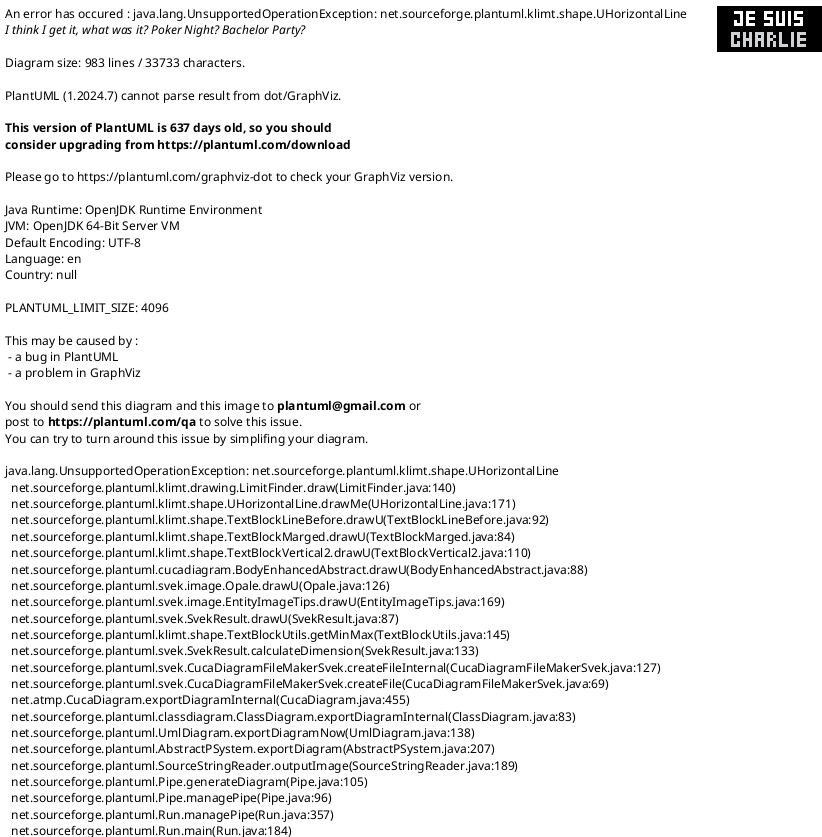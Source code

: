 @startuml
class com.example.vetcalls.obj.NotificationHelper {
- {static} String CHANNEL_ID
- {static} String CHANNEL_NAME
- Context context
+ <<Create>> NotificationHelper(Context)
- void createNotificationChannel()
+ void scheduleNotification(Context,String,String,long)
- void openExactAlarmSettings(Context)
+ void cancelNotification(Context,int)
}

note left of com.example.vetcalls.obj.NotificationHelper::createNotificationChannel()
 יצירת ערוץ התראות (לאנדרואיד 8 ומעלה)
end note
note right of com.example.vetcalls.obj.NotificationHelper::openExactAlarmSettings(Context)
 פתיחת הגדרות הרשאות התראות
end note
note left of com.example.vetcalls.obj.NotificationHelper::cancelNotification(Context,int)
 ביטול התראה שתוזמנה
end note

class com.example.vetcalls.obj.Veterinarian {
+ String fullName
+ String clinicAddress
+ String workHoursFirstPart
+ String workHoursSecondPart
+ String workHoursThirdPart
+ String profileImageUrl
+ String email
+ String phoneNumber
+ boolean isVet
+ String uid
+ <<Create>> Veterinarian()
+ <<Create>> Veterinarian(String,String,String,String,String,String,String,String,boolean,String)
}


class com.example.vetcalls.obj.MessageViewHolder {
+ LinearLayout messageContainer
+ LinearLayout messageBubble
+ TextView textMessage
+ ImageView imageMessage
+ VideoView videoMessage
+ TextView messageTime
+ TextView dateHeader
+ <<Create>> MessageViewHolder(View)
}


class com.example.vetcalls.activities.LoginActivity {
- FirebaseAuth firebaseAuth
- SharedPreferences sharedPreferences
# void onCreate(Bundle)
- void checkUserType(String)
- void createUserDocument(String)
}


class com.example.vetcalls.obj.Appointment {
+ String id
+ String date
+ String startTime
+ String endTime
+ String type
+ String dogId
+ String dogName
+ String vetId
+ String vetName
+ String ownerId
+ boolean isCompleted
+ String notes
+ com.google.firebase.Timestamp reminder1
+ com.google.firebase.Timestamp reminder2
+ <<Create>> Appointment()
+ <<Create>> Appointment(String,String,String,String,String,String,String,String,String,String,boolean,String,com.google.firebase.Timestamp,com.google.firebase.Timestamp)
+ <<Create>> Appointment(String,String,String,String)
}


class com.example.vetcalls.usersFragment.HomeFragment {
- {static} String TAG
- TextView bioTextView
- ImageView profilePic
- RecyclerView dogRecyclerView
- DogProfileAdapter adapter
- List<DogProfile> dogList
- SharedPreferences sharedPreferences
- DogProfile currentDogProfile
+ View onCreateView(LayoutInflater,ViewGroup,Bundle)
- void initializeUiComponents(View)
- void setupButtons(View)
- Bundle createEditProfileArgs()
- void launchEditProfileFragment(Bundle)
- void setupRecyclerView(View)
- void setupFragmentResultListener()
- DogProfile createDogFromBundle(Bundle)
- void updateDogInList(DogProfile)
- void saveDogToPreferences(DogProfile)
- void saveDogsListToPreferences(List<DogProfile>)
- List<DogProfile> loadDogsListFromPreferences()
- void showDeleteAccountDialog()
- void loadProfileImage(ImageView,String)
- String getBestImageUrl(String)
- void clearTopProfileDisplay()
- void loadAllDogProfilesFromFirestore()
- void loadDogsFromDogProfiles(List<String>)
- void incrementCounterAndCheckCompletion(int[],int,List<DogProfile>)
- boolean isDuplicate(List<DogProfile>,DogProfile)
- void markAsCurrentIfNeeded(DogProfile)
- void organizeDogsAndUpdateUI()
- void ensureCurrentDogIsSet()
- List<DogProfile> createFilteredList()
- void updateDogDisplay(DogProfile)
- String createBioText(DogProfile)
- void addIfNotEmpty(StringBuilder,String,String,String)
- DogProfile createDogProfileFromDocument(DocumentSnapshot)
- String extractStringOrNumber(DocumentSnapshot,String,String)
+ void onDogClick(int)
+ void onResume()
- void updateFromPreferences()
}

note left of com.example.vetcalls.usersFragment.HomeFragment::saveDogsListToPreferences(List<DogProfile>)
 שמירת רשימת הכלבים המלאה לזיכרון המקומי
end note
note right of com.example.vetcalls.usersFragment.HomeFragment::loadDogsListFromPreferences()
 טעינת רשימת הכלבים מהזיכרון המקומי
end note
note left of com.example.vetcalls.usersFragment.HomeFragment::showDeleteAccountDialog()
 Show confirmation dialog for account deletion
end note
note right of com.example.vetcalls.usersFragment.HomeFragment::loadProfileImage(ImageView,String)
 Helper method to load profile image
end note
note left of com.example.vetcalls.usersFragment.HomeFragment::getBestImageUrl(String)
 Helper method to get best available image URL
end note
note right of com.example.vetcalls.usersFragment.HomeFragment::clearTopProfileDisplay()
 Clear top profile display
end note
note left of com.example.vetcalls.usersFragment.HomeFragment::loadAllDogProfilesFromFirestore()
 Load all dog profiles from Firestore
end note
note right of com.example.vetcalls.usersFragment.HomeFragment::loadDogsFromDogProfiles(List<String>)
 Load dogs from DogProfiles collection
end note
note left of com.example.vetcalls.usersFragment.HomeFragment::organizeDogsAndUpdateUI()
 Organize dogs and update UI
end note
note right of com.example.vetcalls.usersFragment.HomeFragment::updateDogDisplay(DogProfile)
 Update dog display in the top section
end note
note left of com.example.vetcalls.usersFragment.HomeFragment::createDogProfileFromDocument(DocumentSnapshot)
 Create dog profile from document
end note
note right of com.example.vetcalls.usersFragment.HomeFragment::onDogClick(int)
 Handle dog click in RecyclerView
end note
note left of com.example.vetcalls.usersFragment.HomeFragment::onResume()
 Handle resume event
end note
note right of com.example.vetcalls.usersFragment.HomeFragment::updateFromPreferences()
 Update UI from SharedPreferences
end note

class com.example.vetcalls.ExampleUnitTest {
+ void addition_isCorrect()
}
note top of com.example.vetcalls.ExampleUnitTest

 * Example local unit test, which will execute on the development machine (host).
 *
 * @see <a href="http://d.android.com/tools/testing">Testing documentation</a>
 
end note


class com.example.vetcalls.obj.BootReceiver {
+ void onReceive(Context,Intent)
}

class com.example.vetcalls.activities.SignUpActivity {
- EditText emailEditText
- {static} Pattern EMAIL_PATTERN
# void onCreate(Bundle)
- boolean isValidEmail(String)
}
note left of com.example.vetcalls.activities.SignUpActivity::EMAIL_PATTERN
 ביטוי רגולרי לבדיקת פורמט אימייל תקין (כולל דומיין)
end note


class com.example.vetcalls.obj.ChatViewHolder {
+ ImageView image
+ TextView name
+ <<Create>> ChatViewHolder(View)
}


class com.example.vetcalls.usersFragment.AppointmentViewHolder {
~ TextView dateTextView
+ <<Create>> AppointmentViewHolder(View)
}


class com.example.vetcalls.ExampleInstrumentedTest {
+ void useAppContext()
}
note top of com.example.vetcalls.ExampleInstrumentedTest

 * Instrumented test, which will execute on an Android device.
 *
 * @see <a href="http://d.android.com/tools/testing">Testing documentation</a>
 
end note


class com.example.vetcalls.obj.MessageAdapter {
- Context context
- ArrayList<Message> messageList
- String currentUserId
- SimpleDateFormat timeFormat
- SimpleDateFormat dateFormat
+ <<Create>> MessageAdapter(Context,ArrayList<Message>,String)
+ MessageViewHolder onCreateViewHolder(ViewGroup,int)
+ void onBindViewHolder(MessageViewHolder,int)
- boolean isSameDay(Date,Date)
- String getDateHeader(Date)
+ int getItemCount()
- void showFullScreenMedia(String,String)
}


class com.example.vetcalls.activities.HomeActivity {
# void onCreate(Bundle)
}

class com.example.vetcalls.activities.ForgotPasswordActivity {
- EditText emailInput
- Button submitButton
- FirebaseAuth firebaseAuth
- DatabaseReference databaseReference
# void onCreate(Bundle)
- void handlePasswordReset()
}


class com.example.vetcalls.usersFragment.ChatFragment {
- {static} String TAG
- RecyclerView recyclerView
- FloatingActionButton startChatFab
- FirebaseFirestore db
- FirebaseAuth auth
- ChatPreviewAdapter adapter
- List<ChatPreview> chatList
- boolean isVet
+ <<Create>> ChatFragment()
+ void onCreate(Bundle)
+ View onCreateView(LayoutInflater,ViewGroup,Bundle)
+ void onResume()
- void updateAdapterUserType()
- void openChatFragment(ChatPreview)
- void loadChatList()
- void openNewChatDialog()
- void showSelectionDialog(List<String>,Map<String,String>)
- void createNewChat(String,String)
- void proceedWithChatCreation(String,String,String)
- void saveChatToFirestore(String,String,String,String,String,String,String)
- void createChatDocument(String,Map<String,Object>)
+ {static} void initializeUserChats(String,boolean,FirebaseFirestore)
}
note left of com.example.vetcalls.usersFragment.ChatFragment::isVet
 יקבע לפי סוג המשתמש
end note

note left of com.example.vetcalls.usersFragment.ChatFragment::initializeUserChats(String,boolean,FirebaseFirestore)
 מתודה לקריאה כאשר המשתמש מתחבר לאתחול קולקשיין הצ'אטים שלו
end note

class com.example.vetcalls.obj.ChatPreviewAdapter {
- List<ChatPreview> chatList
- OnChatClickListener listener
+ <<Create>> ChatPreviewAdapter(List<ChatPreview>,OnChatClickListener)
+ ChatViewHolder onCreateViewHolder(ViewGroup,int)
+ void onBindViewHolder(ChatViewHolder,int)
+ int getItemCount()
}


interface com.example.vetcalls.obj.ChatPreviewAdapter$OnChatClickListener {
~ void onChatClick(ChatPreview)
}

class com.example.vetcalls.activities.SignUpPasswordActivity {
- EditText passwordEditText
- Switch vetSwitch
- FirebaseAuth firebaseAuth
# void onCreate(Bundle)
- boolean isValidPassword(String)
}


class com.example.vetcalls.usersFragment.ChatMessageFragment {
- {static} String TAG
- {static} String ARG_CHAT_ID
- {static} String ARG_RECIPIENT_NAME
- {static} String ARG_RECIPIENT_IMAGE
- {static} String ARG_IS_VET
- ImageView recipientImage
- TextView recipientName
- RecyclerView messagesRecyclerView
- EditText messageInput
- FloatingActionButton sendButton
- ImageButton attachButton
- FirebaseFirestore db
- FirebaseAuth auth
- String chatId
- String recipientDisplayName
- String recipientImageUrl
- String currentUserId
- ArrayList<Message> messageList
- MessageAdapter messageAdapter
- boolean isVet
- FrameLayout mediaPreviewLayout
- ImageView imagePreview
- VideoView videoPreview
- ImageButton closeMediaButton
- Uri selectedMediaUri
- String selectedMediaType
- {static} int REQUEST_IMAGE_PICK
- {static} int REQUEST_VIDEO_PICK
- {static} int REQUEST_CAMERA
+ {static} ChatMessageFragment newInstance(String,String,String,boolean)
+ void onCreate(Bundle)
+ View onCreateView(LayoutInflater,ViewGroup,Bundle)
+ void onViewCreated(View,Bundle)
- void listenForMessages()
- void sendMessage()
- void sendNotification(String)
- void showAttachmentOptions()
+ void onActivityResult(int,int,Intent)
- void showMediaPreview()
- Uri getImageUri(Context,Bitmap)
- void sendMediaMessage()
}
note left of com.example.vetcalls.usersFragment.ChatMessageFragment::mediaPreviewLayout
 --- משתנים למדיה ---
end note
note right of com.example.vetcalls.usersFragment.ChatMessageFragment::selectedMediaType
 "image" / "video"
end note


class com.example.vetcalls.obj.DogProfile {
+ String dogId
+ String name
+ String age
+ String bio
+ String profileImageUrl
+ String race
+ String birthday
+ String weight
+ String allergies
+ String vaccines
+ String ownerId
+ String vetId
+ String vetName
+ long lastVetChange
+ long lastUpdated
+ boolean isCurrent
+ <<Create>> DogProfile()
+ String toString()
+ boolean equals(Object)
+ int hashCode()
+ String getId()
+ void setCurrent(boolean)
}
note top of com.example.vetcalls.obj.DogProfile

 * מחלקה המייצגת פרופיל של כלב באפליקציה
 
end note

note left of com.example.vetcalls.obj.DogProfile::age
 נשמר כ-String אבל יכול להיות גם Long בפיירסטור
end note


class com.example.vetcalls.vetFragment.VetHomeFragment {
- ImageView vetProfileImage
- TextView vetFullName
- Button editProfileButton
- FirebaseFirestore db
- FirebaseAuth auth
- SharedPreferences sharedPreferences
- {static} String TAG
+ View onCreateView(LayoutInflater,ViewGroup,Bundle)
+ void onResume()
+ void updateProfileView()
- void loadVetProfileFromServer()
- String extractStringOrNumber(DocumentSnapshot,String,String)
- void updateUIWithProfileData(Map<String,Object>)
- void loadProfileImage(String)
- String getBestImageUrl(String)
- void saveVetProfileToSharedPreferences(Map<String,Object>)
- void loadVetProfileFromSharedPreferences()
- void openEditProfileFragment()
}

note left of com.example.vetcalls.vetFragment.VetHomeFragment::updateProfileView()

     * שיטה חדשה - מעדכנת את תצוגת הפרופיל מיד
     * שיטה זו נקראת מ-EditVetProfileFragment כאשר משתמש שומר שינויים
     
end note
note right of com.example.vetcalls.vetFragment.VetHomeFragment::loadProfileImage(String)
 שיטה משופרת לטעינת תמונת פרופיל
end note
note left of com.example.vetcalls.vetFragment.VetHomeFragment::getBestImageUrl(String)
 שיטה לקבלת כתובת התמונה הטובה ביותר
end note
note right of com.example.vetcalls.vetFragment.VetHomeFragment::saveVetProfileToSharedPreferences(Map<String,Object>)
 שמירת נתוני הפרופיל בזיכרון המקומי
end note
note left of com.example.vetcalls.vetFragment.VetHomeFragment::loadVetProfileFromSharedPreferences()
 טעינת נתוני הפרופיל מהזיכרון המקומי
end note

class com.example.vetcalls.usersFragment.AppointmentDetailsFragment {
- {static} String ARG_DATE
- {static} String ARG_TIME
- {static} String ARG_DETAILS
- {static} String ARG_VETERINARIAN
- {static} String ARG_TYPE
- {static} String ARG_APPOINTMENT_ID
- {static} String ARG_DOG_ID
- {static} String ARG_VET_ID
- {static} String ARG_DOG_NAME
+ {static} AppointmentDetailsFragment newInstance(String,String,String,String,String)
+ {static} AppointmentDetailsFragment newInstanceFull(String,String,String,String,String,String,String,String,String)
+ {static} AppointmentDetailsFragment newInstance(String,String,String,String)
+ View onCreateView(LayoutInflater,ViewGroup,Bundle)
- void editAppointment(String,String,String,String)
- void showDeleteConfirmation(String,String,String)
- void deleteAppointment(String,String,String)
- void updateUIWithAppointment(DocumentSnapshot)
- void markAppointmentCompleted(String)
}
note left of com.example.vetcalls.usersFragment.AppointmentDetailsFragment::ARG_APPOINTMENT_ID
 פרמטרים נוספים לעריכה ומחיקה
end note

note left of com.example.vetcalls.usersFragment.AppointmentDetailsFragment::newInstance(String,String,String,String,String)
 מתודה קיימת - תאימות לאחור
end note
note right of com.example.vetcalls.usersFragment.AppointmentDetailsFragment::newInstanceFull(String,String,String,String,String,String,String,String,String)
 מתודה חדשה עם כל הפרטים לעריכה ומחיקה
end note
note left of com.example.vetcalls.usersFragment.AppointmentDetailsFragment::newInstance(String,String,String,String)
 מתודת עזר לתאימות לאחור
end note

class com.example.vetcalls.chat.Message {
- String senderId
- Date timestamp
- String type
- String content
+ <<Create>> Message()
+ <<Create>> Message(String,Date,String,String)
+ String getSenderId()
+ void setSenderId(String)
+ Date getTimestamp()
+ void setTimestamp(Date)
+ String getType()
+ void setType(String)
+ String getContent()
+ void setContent(String)
}
note left of com.example.vetcalls.chat.Message::type
 "text", "image", "video"
end note


class com.example.vetcalls.obj.VetItem {
- String id
+ <<Create>> VetItem(String,String)
+ String getId()
+ String getName()
+ String toString()
}


class com.example.vetcalls.obj.DogProfileViewHolder {
~ ImageView dogImage
~ TextView dogName
- {static} String VIEW_HOLDER_TAG
+ <<Create>> DogProfileViewHolder(View)
}


class com.example.vetcalls.usersFragment.EditProfileFragment {
- {static} String TAG
- EditText editName
- Button saveButton
- ImageView editProfilePic
- SharedPreferences sharedPreferences
- FirebaseFirestore db
- FirebaseAuth auth
- Uri selectedImageUri
- {static} int REQUEST_IMAGE_PICK
- {static} int REQUEST_IMAGE_CAPTURE
- String dogId
- boolean isNewDog
- String downloadUrl
- Spinner vetSpinner
- List<String> vetNames
- Map<String,String> vetNameToId
- String selectedVetId
- String selectedVetName
- long lastVetChange
- String originalVetId
+ View onCreateView(LayoutInflater,ViewGroup,Bundle)
- void loadVetList()
- void loadProfileImage(ImageView,String)
- void clearAllFields()
- void loadDogDataFromFirestore(String)
- void saveProfile()
- String buildBio(String,String,String)
- void finishSaveProcess(String,String,String,String,String,String,String,String)
- String calculateDogAge(String)
- void showImagePickerDialog()
- void pickImageFromGallery()
- void takePhotoWithCamera()
+ void onActivityResult(int,int,Intent)
- Uri getImageUriFromBitmap(Context,Bitmap)
- void uploadImageToFirebase(Uri)
- String extractStringOrNumber(DocumentSnapshot,String,String)
}
note left of com.example.vetcalls.usersFragment.EditProfileFragment::downloadUrl
 Store download URL for the image
end note
note right of com.example.vetcalls.usersFragment.EditProfileFragment::lastVetChange
 Per-dog, loaded from Firestore
end note

note left of com.example.vetcalls.usersFragment.EditProfileFragment::loadProfileImage(ImageView,String)
 פונקציה חדשה לטעינת תמונת פרופיל בצורה אחידה
end note
note right of com.example.vetcalls.usersFragment.EditProfileFragment::clearAllFields()
 Clear all fields
end note
note left of com.example.vetcalls.usersFragment.EditProfileFragment::loadDogDataFromFirestore(String)
 Load dog data from Firestore
end note
note right of com.example.vetcalls.usersFragment.EditProfileFragment::saveProfile()
 Save profile
end note
note left of com.example.vetcalls.usersFragment.EditProfileFragment::buildBio(String,String,String)
 Build bio from data
end note
note right of com.example.vetcalls.usersFragment.EditProfileFragment::finishSaveProcess(String,String,String,String,String,String,String,String)
 Finish save process
end note
note left of com.example.vetcalls.usersFragment.EditProfileFragment::calculateDogAge(String)
 Calculate dog age from birth date
end note
note right of com.example.vetcalls.usersFragment.EditProfileFragment::showImagePickerDialog()
 Open dialog to choose image
end note
note left of com.example.vetcalls.usersFragment.EditProfileFragment::pickImageFromGallery()
 Pick image from gallery
end note
note right of com.example.vetcalls.usersFragment.EditProfileFragment::takePhotoWithCamera()
 Take photo with camera
end note
note left of com.example.vetcalls.usersFragment.EditProfileFragment::onActivityResult(int,int,Intent)
 Handle image selection result
end note
note right of com.example.vetcalls.usersFragment.EditProfileFragment::getImageUriFromBitmap(Context,Bitmap)
 Convert Bitmap to URI
end note
note left of com.example.vetcalls.usersFragment.EditProfileFragment::uploadImageToFirebase(Uri)
 Upload image to Firebase Storage - שיפור הטיפול בתמונה
end note

class com.example.vetcalls.usersFragment.CalendarFragment {
- {static} String TAG
- CalendarView calendarView
- RecyclerView appointmentsRecyclerView
- AppointmentAdapter appointmentAdapter
- List<Map<String,Object>> appointmentList
- FirebaseFirestore db
- boolean isVet
- SharedPreferences sharedPreferences
- String selectedDate
- String userId
- Button addAppointmentButton
+ View onCreateView(LayoutInflater,ViewGroup,Bundle)
- void initViews(View)
- void initData()
- void setupCalendar()
- void setupAddButton()
- void openAddAppointmentFragment()
- void loadAppointments(String)
- void loadVetAppointments(String)
- void loadPatientAppointments(String)
- void updateUI()
- void showEmptyView(String)
- void showAppointmentsView()
- String getTodayDateString()
+ void onResume()
}


class com.example.vetcalls.vetFragment.EditVetProfileFragment {
- {static} String TAG
- {static} int REQUEST_IMAGE_PICK
- {static} int REQUEST_IMAGE_CAPTURE
- {static} int PERMISSIONS_REQUEST_CODE
- ImageView profileImage
- EditText editFullName
- Bitmap selectedImageBitmap
- Uri selectedImageUri
- AlertDialog loadingDialog
- boolean isUploading
- String currentProfileImageUrl
- FirebaseFirestore db
- FirebaseAuth auth
- SharedPreferences sharedPreferences
+ View onCreateView(LayoutInflater,ViewGroup,Bundle)
- void initializeFirebase()
- void initializeUI(View)
- boolean checkPermissions()
- void requestPermissions()
+ void onRequestPermissionsResult(int,String[],int[])
- void loadExistingData()
- void loadProfileImage(String)
- void showImagePickerDialog()
+ void onActivityResult(int,int,Intent)
- Uri getImageUriFromBitmap(Bitmap)
- void saveProfileChanges()
- void updateFirestoreData(Veterinarian)
- void saveBasicDataToSharedPreferences(Veterinarian)
- void uploadProfileImageUsingHelper(Uri,Veterinarian)
- void finishProfileUpdate(Veterinarian)
- void navigateToVetHome()
}
note left of com.example.vetcalls.vetFragment.EditVetProfileFragment::selectedImageUri
 Added to store the URI directly for FirestoreUserHelper
end note
note right of com.example.vetcalls.vetFragment.EditVetProfileFragment::currentProfileImageUrl
 Keep track of current image URL
end note

note left of com.example.vetcalls.vetFragment.EditVetProfileFragment::loadProfileImage(String)
 שיטה משופרת לטעינת תמונת פרופיל
end note
note right of com.example.vetcalls.vetFragment.EditVetProfileFragment::getImageUriFromBitmap(Bitmap)
 Helper method to convert bitmap to URI
end note
note left of com.example.vetcalls.vetFragment.EditVetProfileFragment::uploadProfileImageUsingHelper(Uri,Veterinarian)
 New method using FirestoreUserHelper instead of direct implementation
end note
note right of com.example.vetcalls.vetFragment.EditVetProfileFragment::navigateToVetHome()
 פונקציה חדשה: חזרה ל-VetHomeFragment
end note

class com.example.vetcalls.obj.ChatPreview {
+ String chatId
+ String displayName
+ String imageUrl
+ String lastMessage
+ Date lastMessageTime
+ <<Create>> ChatPreview()
+ <<Create>> ChatPreview(String,String,String)
+ <<Create>> ChatPreview(String,String,String,String,Date)
}


class com.example.vetcalls.usersFragment.AppointmentAdapter {
- List<Map<String,Object>> appointmentList
- FragmentActivity activity
+ <<Create>> AppointmentAdapter(List<Map<String,Object>>,FragmentActivity)
+ AppointmentViewHolder onCreateViewHolder(ViewGroup,int)
+ void onBindViewHolder(AppointmentViewHolder,int)
+ int getItemCount()
+ void updateAppointments(List<Map<String,Object>>)
}

note left of com.example.vetcalls.usersFragment.AppointmentAdapter::updateAppointments(List<Map<String,Object>>)
 עדכון רשימת התורים כשיש מידע חדש
end note

class com.example.vetcalls.obj.FirestoreUserHelper {
- {static} String TAG
- {static} FirebaseFirestore db
- {static} FirebaseStorage storage
+ {static} void createUser(FirebaseUser,boolean,String)
+ {static} void uploadVetProfileImage(Uri,String,OnImageUploadListener)
+ {static} void addDogProfile(String,String,String,String,String,String,String,String,String,String,String,String,long)
- {static} void updateUserDogReferences(String,String,String)
+ {static} void uploadDogProfileImage(Uri,String,String,OnImageUploadListener)
+ {static} void addAppointment(String,Map<String,Object>)
+ {static} void deleteAppointment(String,String,String)
+ {static} void deleteAppointmentCompletely(String,String,String,Runnable,java.util.function.Consumer<String>)
+ {static} void addReminderToUser(String,String,Map<String,Object>)
+ {static} void deleteUserCompletely(String,Runnable,Runnable)
- {static} void deleteUserData(String,List<String>,Runnable,Runnable)
+ {static} void updateDogProfileEverywhere(DogProfile)
}

note left of com.example.vetcalls.obj.FirestoreUserHelper::createUser(FirebaseUser,boolean,String)
 יצירת משתמש או וטרינר
end note
note right of com.example.vetcalls.obj.FirestoreUserHelper::uploadVetProfileImage(Uri,String,OnImageUploadListener)
 העלאת תמונת פרופיל של וטרינר
end note
note left of com.example.vetcalls.obj.FirestoreUserHelper::addDogProfile(String,String,String,String,String,String,String,String,String,String,String,String,long)
 הוספת פרופיל כלב - רק לאוסף DogProfiles
end note
note right of com.example.vetcalls.obj.FirestoreUserHelper::updateUserDogReferences(String,String,String)
 עדכון רשימת הכלבים של המשתמש
end note
note left of com.example.vetcalls.obj.FirestoreUserHelper::uploadDogProfileImage(Uri,String,String,OnImageUploadListener)
 העלאת תמונת פרופיל של כלב
end note
note right of com.example.vetcalls.obj.FirestoreUserHelper::deleteAppointment(String,String,String)
 מחיקת פגישה
end note
note left of com.example.vetcalls.obj.FirestoreUserHelper::deleteAppointmentCompletely(String,String,String,Runnable,java.util.function.Consumer<String>)
 הוספת פונקציה חדשה למחיקה מלאה של תור עם callback-ים
end note
note right of com.example.vetcalls.obj.FirestoreUserHelper::deleteUserData(String,List<String>,Runnable,Runnable)
 פונקציה נפרדת למחיקת נתוני המשתמש לאחר מחיקת התמונות
end note
note left of com.example.vetcalls.obj.FirestoreUserHelper::updateDogProfileEverywhere(DogProfile)

     * עדכון גלובלי של פרופיל כלב בכל המקומות הרלוונטיים במערכת
     
end note

interface com.example.vetcalls.obj.FirestoreUserHelper$OnImageUploadListener {
~ void onUploadSuccess(String)
~ void onUploadFailed(Exception)
}

class com.example.vetcalls.usersFragment.AddAppointmentFragment {
- {static} String TAG
- FirebaseFirestore db
- TextView dateTextView
- Spinner appointmentTypeSpinner
- EditText notesEditText
- Button timeButton
- String selectedDate
- String selectedTime
- boolean isVet
- long appointmentDurationMinutes
- NotificationHelper notificationHelper
+ View onCreateView(LayoutInflater,ViewGroup,Bundle)
+ void onViewCreated(View,Bundle)
- void initViews(View)
- void initData()
- void setupArguments()
- void setupSpinners()
- void setupListeners()
- void loadAppointmentDataFromArguments()
- void loadAppointmentDataFromFirestore()
- void updateDogSpinnerSelection(String)
- void updateVetSpinnerSelection(String)
- void saveAppointment()
- boolean validateInputs()
- void checkIfTimeChangedAndValidate()
- void validateNewTimeAndSave()
- void proceedWithSave()
- Map<String,Object> createAppointmentData()
- void addReminders(Map<String,Object>)
- void createReminder(String,long)
- void calculateEndTime()
- int convertTimeToMinutes(String)
- String convertMinutesToTime(int)
- void updateAppointmentDuration(String)
- void updateTimeSpinnerVisibility()
- void setupAppointmentTypeSpinner()
- void setupReminderSpinners()
- void loadDogs()
- void setDogAdapter(ArrayList<DogItem>)
- void loadVets()
- void setSpinnerSelection(Spinner,String)
- long getReminderTime(String,long)
}
note left of com.example.vetcalls.usersFragment.AddAppointmentFragment::dateTextView
 UI Components
end note
note right of com.example.vetcalls.usersFragment.AddAppointmentFragment::selectedDate
 Data variables
end note

note left of com.example.vetcalls.usersFragment.AddAppointmentFragment::calculateEndTime()
 Helper methods
end note

class com.example.vetcalls.activities.VetHomeActivity {
- BottomNavigationView bottomNavigationView
# void onCreate(Bundle)
}


class com.example.vetcalls.usersFragment.HistoryFragment {
- RecyclerView recyclerView
- AppointmentAdapter adapter
- List<Map<String,Object>> appointmentList
- TextView emptyHistoryText
- FirebaseFirestore db
- String userId
+ View onCreateView(LayoutInflater,ViewGroup,Bundle)
+ void onResume()
- void loadCompletedAppointments()
- void showEmptyState()
- void hideEmptyState()
}


class com.example.vetcalls.obj.User {
+ String email
+ Boolean isVet
+ String userId
+ <<Create>> User()
+ <<Create>> User(String,Boolean,String)
}


class com.example.vetcalls.obj.DogItem {
- String id
+ <<Create>> DogItem(String,String)
+ String getId()
+ String getName()
+ String toString()
}


class com.example.vetcalls.obj.ReminderReceiver {
- {static} String CHANNEL_ID
+ void onReceive(Context,Intent)
}


class com.example.vetcalls.usersFragment.AddDogProfileFragment {
- {static} String TAG
- {static} int REQUEST_IMAGE_PICK
- {static} int REQUEST_IMAGE_CAPTURE
- EditText editName
- Button changeProfilePicButton
- ImageView editProfilePic
- Uri selectedImageUri
- FirebaseAuth auth
- FirebaseFirestore db
- SharedPreferences sharedPreferences
- String dogId
- String selectedVetId
- String selectedVetName
- Spinner vetSpinner
- List<String> vetNames
- Map<String,String> vetNameToId
- long lastVetChange
+ <<Create>> AddDogProfileFragment()
+ View onCreateView(LayoutInflater,ViewGroup,Bundle)
- void loadVetList()
- void saveDogProfile()
- void navigateBack()
- String calculateDogAge(String)
- String buildBio(String,String,String,String)
- void showImagePickerDialog()
- void pickImageFromGallery()
- void takePhoto()
+ void onActivityResult(int,int,Intent)
- Uri getImageUriFromBitmap(Bitmap)
- void uploadImageToFirebase(Uri,String,String)
}
note left of com.example.vetcalls.usersFragment.AddDogProfileFragment::lastVetChange
 Per-dog, for new dog
end note

note left of com.example.vetcalls.usersFragment.AddDogProfileFragment::navigateBack()
 פונקציה חדשה לחזרה למסך הקודם
end note

class com.example.vetcalls.obj.DogProfileAdapter {
- {static} String TAG
- List<DogProfile> dogList
- Context context
- DogProfile currentDog
- OnDogClickListener onDogClickListener
- int baseIndex
+ <<Create>> DogProfileAdapter(Context,List<DogProfile>,OnDogClickListener,int)
+ void setCurrentDog(DogProfile)
+ DogProfileViewHolder onCreateViewHolder(ViewGroup,int)
+ void onBindViewHolder(DogProfileViewHolder,int)
- void updateProfile(DogProfile)
+ void updateDogList(List<DogProfile>)
+ int getItemCount()
}
note left of com.example.vetcalls.obj.DogProfileAdapter::currentDog
 פרופיל הכלב הנוכחי המוצג למעלה
end note
note right of com.example.vetcalls.obj.DogProfileAdapter::onDogClickListener
 ממשק מאזין לחיצות
end note

note left of com.example.vetcalls.obj.DogProfileAdapter::setCurrentDog(DogProfile)
 הגדרת הכלב הנוכחי המוצג למעלה - כעת רק מסמן את הכלב אבל לא מוציא אותו מהרשימה
end note
note right of com.example.vetcalls.obj.DogProfileAdapter::updateDogList(List<DogProfile>)
 עדכון רשימת הכלבים
end note

interface com.example.vetcalls.obj.DogProfileAdapter$OnDogClickListener {
~ void onDogClick(int)
}
note top of com.example.vetcalls.obj.DogProfileAdapter$OnDogClickListener
 ממשק לטיפול באירועי לחיצה על פרופיל כלב
end note


class com.example.vetcalls.vetFragment.PatientDetailsFragment {
- TextView nameText
- ImageView dogImage
- LinearLayout appointmentsContainer
- LinearLayout detailsContainer
- RecyclerView dogsRecyclerView
- FirebaseFirestore db
- String ownerId
- String vetId
- boolean showList
- List<DogProfile> dogList
- DogProfileAdapter dogAdapter
- Button backToListButton
+ View onCreateView(LayoutInflater,ViewGroup,Bundle)
- void loadVetDogs()
- String getStringField(DocumentSnapshot,String)
- void showDogDetails(DogProfile)
- void loadAppointments(String)
- void showAppointmentDetails(String,String,String,String)
- void showDogList()
}




com.example.vetcalls.obj.ViewHolder <|-- com.example.vetcalls.obj.MessageViewHolder
androidx.appcompat.app.AppCompatActivity <|-- com.example.vetcalls.activities.LoginActivity
java.io.Serializable <|.. com.example.vetcalls.obj.Appointment
com.example.vetcalls.usersFragment.OnDogClickListener <|.. com.example.vetcalls.usersFragment.HomeFragment
androidx.fragment.app.Fragment <|-- com.example.vetcalls.usersFragment.HomeFragment
android.content.BroadcastReceiver <|-- com.example.vetcalls.obj.BootReceiver
androidx.appcompat.app.AppCompatActivity <|-- com.example.vetcalls.activities.SignUpActivity
com.example.vetcalls.obj.ViewHolder <|-- com.example.vetcalls.obj.ChatViewHolder
com.example.vetcalls.usersFragment.ViewHolder <|-- com.example.vetcalls.usersFragment.AppointmentViewHolder
com.example.vetcalls.obj.Adapter <|-- com.example.vetcalls.obj.MessageAdapter
androidx.appcompat.app.AppCompatActivity <|-- com.example.vetcalls.activities.HomeActivity
androidx.appcompat.app.AppCompatActivity <|-- com.example.vetcalls.activities.ForgotPasswordActivity
androidx.fragment.app.Fragment <|-- com.example.vetcalls.usersFragment.ChatFragment
com.example.vetcalls.obj.Adapter <|-- com.example.vetcalls.obj.ChatPreviewAdapter
com.example.vetcalls.obj.ChatPreviewAdapter +.. com.example.vetcalls.obj.ChatPreviewAdapter$OnChatClickListener
androidx.appcompat.app.AppCompatActivity <|-- com.example.vetcalls.activities.SignUpPasswordActivity
androidx.fragment.app.Fragment <|-- com.example.vetcalls.usersFragment.ChatMessageFragment
androidx.fragment.app.Fragment <|-- com.example.vetcalls.vetFragment.VetHomeFragment
androidx.fragment.app.Fragment <|-- com.example.vetcalls.usersFragment.AppointmentDetailsFragment
com.example.vetcalls.obj.ViewHolder <|-- com.example.vetcalls.obj.DogProfileViewHolder
androidx.fragment.app.Fragment <|-- com.example.vetcalls.usersFragment.EditProfileFragment
androidx.fragment.app.Fragment <|-- com.example.vetcalls.usersFragment.CalendarFragment
androidx.fragment.app.Fragment <|-- com.example.vetcalls.vetFragment.EditVetProfileFragment
com.example.vetcalls.usersFragment.Adapter <|-- com.example.vetcalls.usersFragment.AppointmentAdapter
com.example.vetcalls.obj.FirestoreUserHelper +.. com.example.vetcalls.obj.FirestoreUserHelper$OnImageUploadListener
androidx.fragment.app.Fragment <|-- com.example.vetcalls.usersFragment.AddAppointmentFragment
androidx.appcompat.app.AppCompatActivity <|-- com.example.vetcalls.activities.VetHomeActivity
androidx.fragment.app.Fragment <|-- com.example.vetcalls.usersFragment.HistoryFragment
android.content.BroadcastReceiver <|-- com.example.vetcalls.obj.ReminderReceiver
androidx.fragment.app.Fragment <|-- com.example.vetcalls.usersFragment.AddDogProfileFragment
com.example.vetcalls.obj.Adapter <|-- com.example.vetcalls.obj.DogProfileAdapter
com.example.vetcalls.obj.DogProfileAdapter +.. com.example.vetcalls.obj.DogProfileAdapter$OnDogClickListener
androidx.fragment.app.Fragment <|-- com.example.vetcalls.vetFragment.PatientDetailsFragment
@enduml